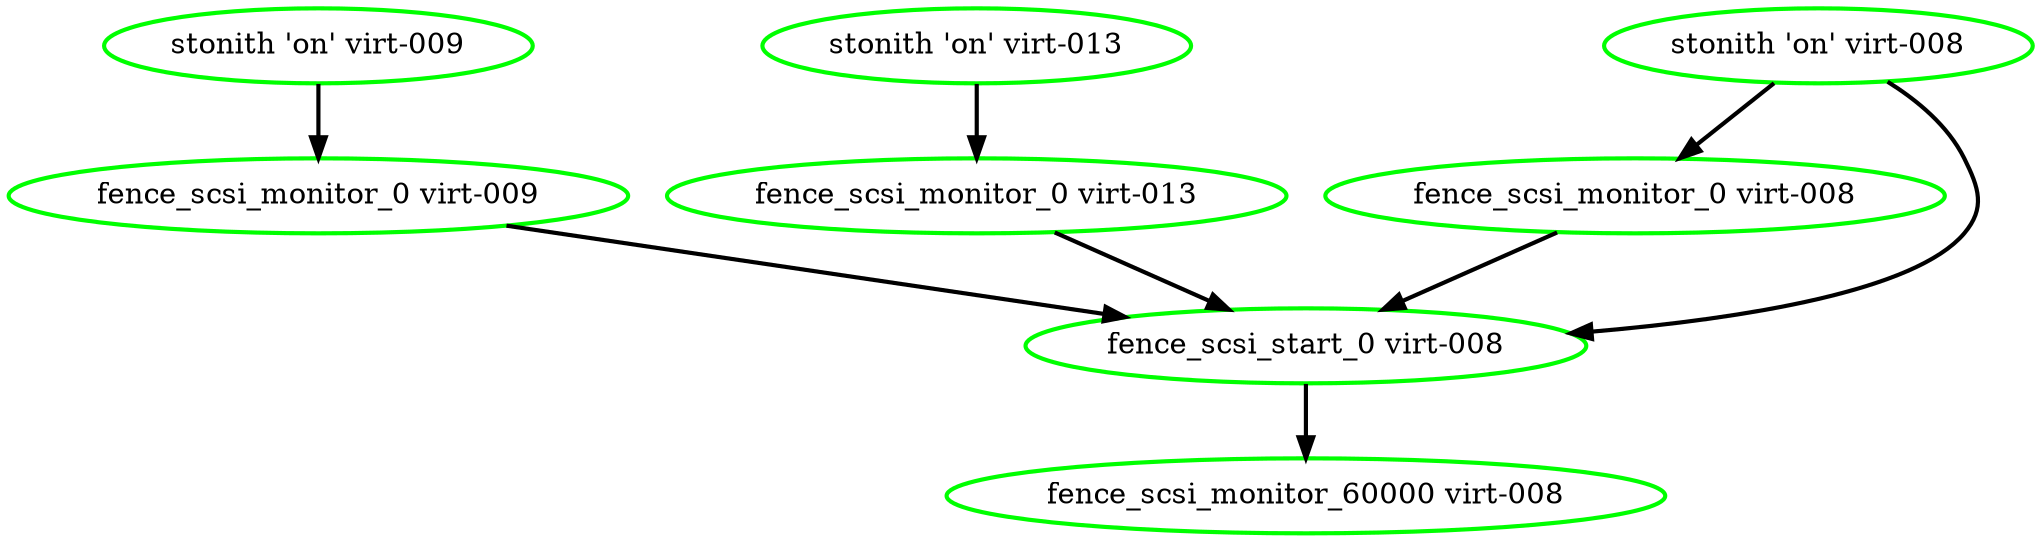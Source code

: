 digraph "g" {
"fence_scsi_monitor_0 virt-008" -> "fence_scsi_start_0 virt-008" [ style = bold]
"fence_scsi_monitor_0 virt-008" [ style=bold color="green" fontcolor="black"]
"fence_scsi_monitor_0 virt-009" -> "fence_scsi_start_0 virt-008" [ style = bold]
"fence_scsi_monitor_0 virt-009" [ style=bold color="green" fontcolor="black"]
"fence_scsi_monitor_0 virt-013" -> "fence_scsi_start_0 virt-008" [ style = bold]
"fence_scsi_monitor_0 virt-013" [ style=bold color="green" fontcolor="black"]
"fence_scsi_monitor_60000 virt-008" [ style=bold color="green" fontcolor="black"]
"fence_scsi_start_0 virt-008" -> "fence_scsi_monitor_60000 virt-008" [ style = bold]
"fence_scsi_start_0 virt-008" [ style=bold color="green" fontcolor="black"]
"stonith 'on' virt-008" -> "fence_scsi_monitor_0 virt-008" [ style = bold]
"stonith 'on' virt-008" -> "fence_scsi_start_0 virt-008" [ style = bold]
"stonith 'on' virt-008" [ style=bold color="green" fontcolor="black"]
"stonith 'on' virt-009" -> "fence_scsi_monitor_0 virt-009" [ style = bold]
"stonith 'on' virt-009" [ style=bold color="green" fontcolor="black"]
"stonith 'on' virt-013" -> "fence_scsi_monitor_0 virt-013" [ style = bold]
"stonith 'on' virt-013" [ style=bold color="green" fontcolor="black"]
}
